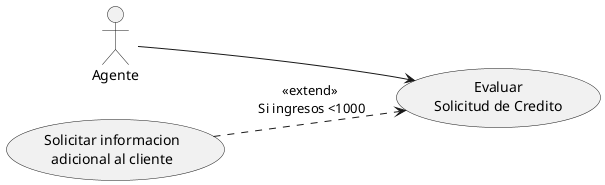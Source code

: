 @startuml

left to right direction

:Agente: --> (Evaluar\nSolicitud de Credito)
(Solicitar informacion\nadicional al cliente) ..> (Evaluar\nSolicitud de Credito) : <<extend>>\n Si ingresos <1000



@enduml